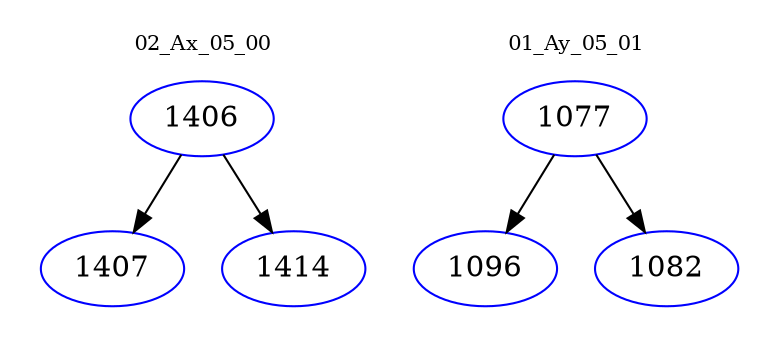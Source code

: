 digraph{
subgraph cluster_0 {
color = white
label = "02_Ax_05_00";
fontsize=10;
T0_1406 [label="1406", color="blue"]
T0_1406 -> T0_1407 [color="black"]
T0_1407 [label="1407", color="blue"]
T0_1406 -> T0_1414 [color="black"]
T0_1414 [label="1414", color="blue"]
}
subgraph cluster_1 {
color = white
label = "01_Ay_05_01";
fontsize=10;
T1_1077 [label="1077", color="blue"]
T1_1077 -> T1_1096 [color="black"]
T1_1096 [label="1096", color="blue"]
T1_1077 -> T1_1082 [color="black"]
T1_1082 [label="1082", color="blue"]
}
}
